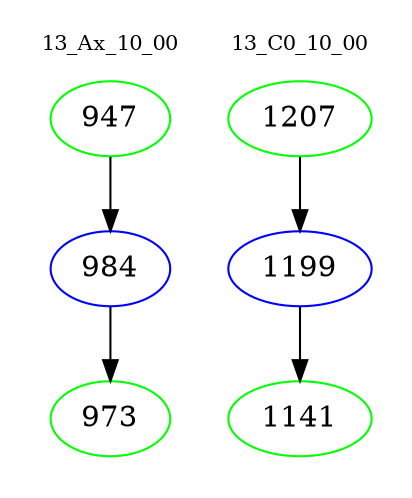 digraph{
subgraph cluster_0 {
color = white
label = "13_Ax_10_00";
fontsize=10;
T0_947 [label="947", color="green"]
T0_947 -> T0_984 [color="black"]
T0_984 [label="984", color="blue"]
T0_984 -> T0_973 [color="black"]
T0_973 [label="973", color="green"]
}
subgraph cluster_1 {
color = white
label = "13_C0_10_00";
fontsize=10;
T1_1207 [label="1207", color="green"]
T1_1207 -> T1_1199 [color="black"]
T1_1199 [label="1199", color="blue"]
T1_1199 -> T1_1141 [color="black"]
T1_1141 [label="1141", color="green"]
}
}
